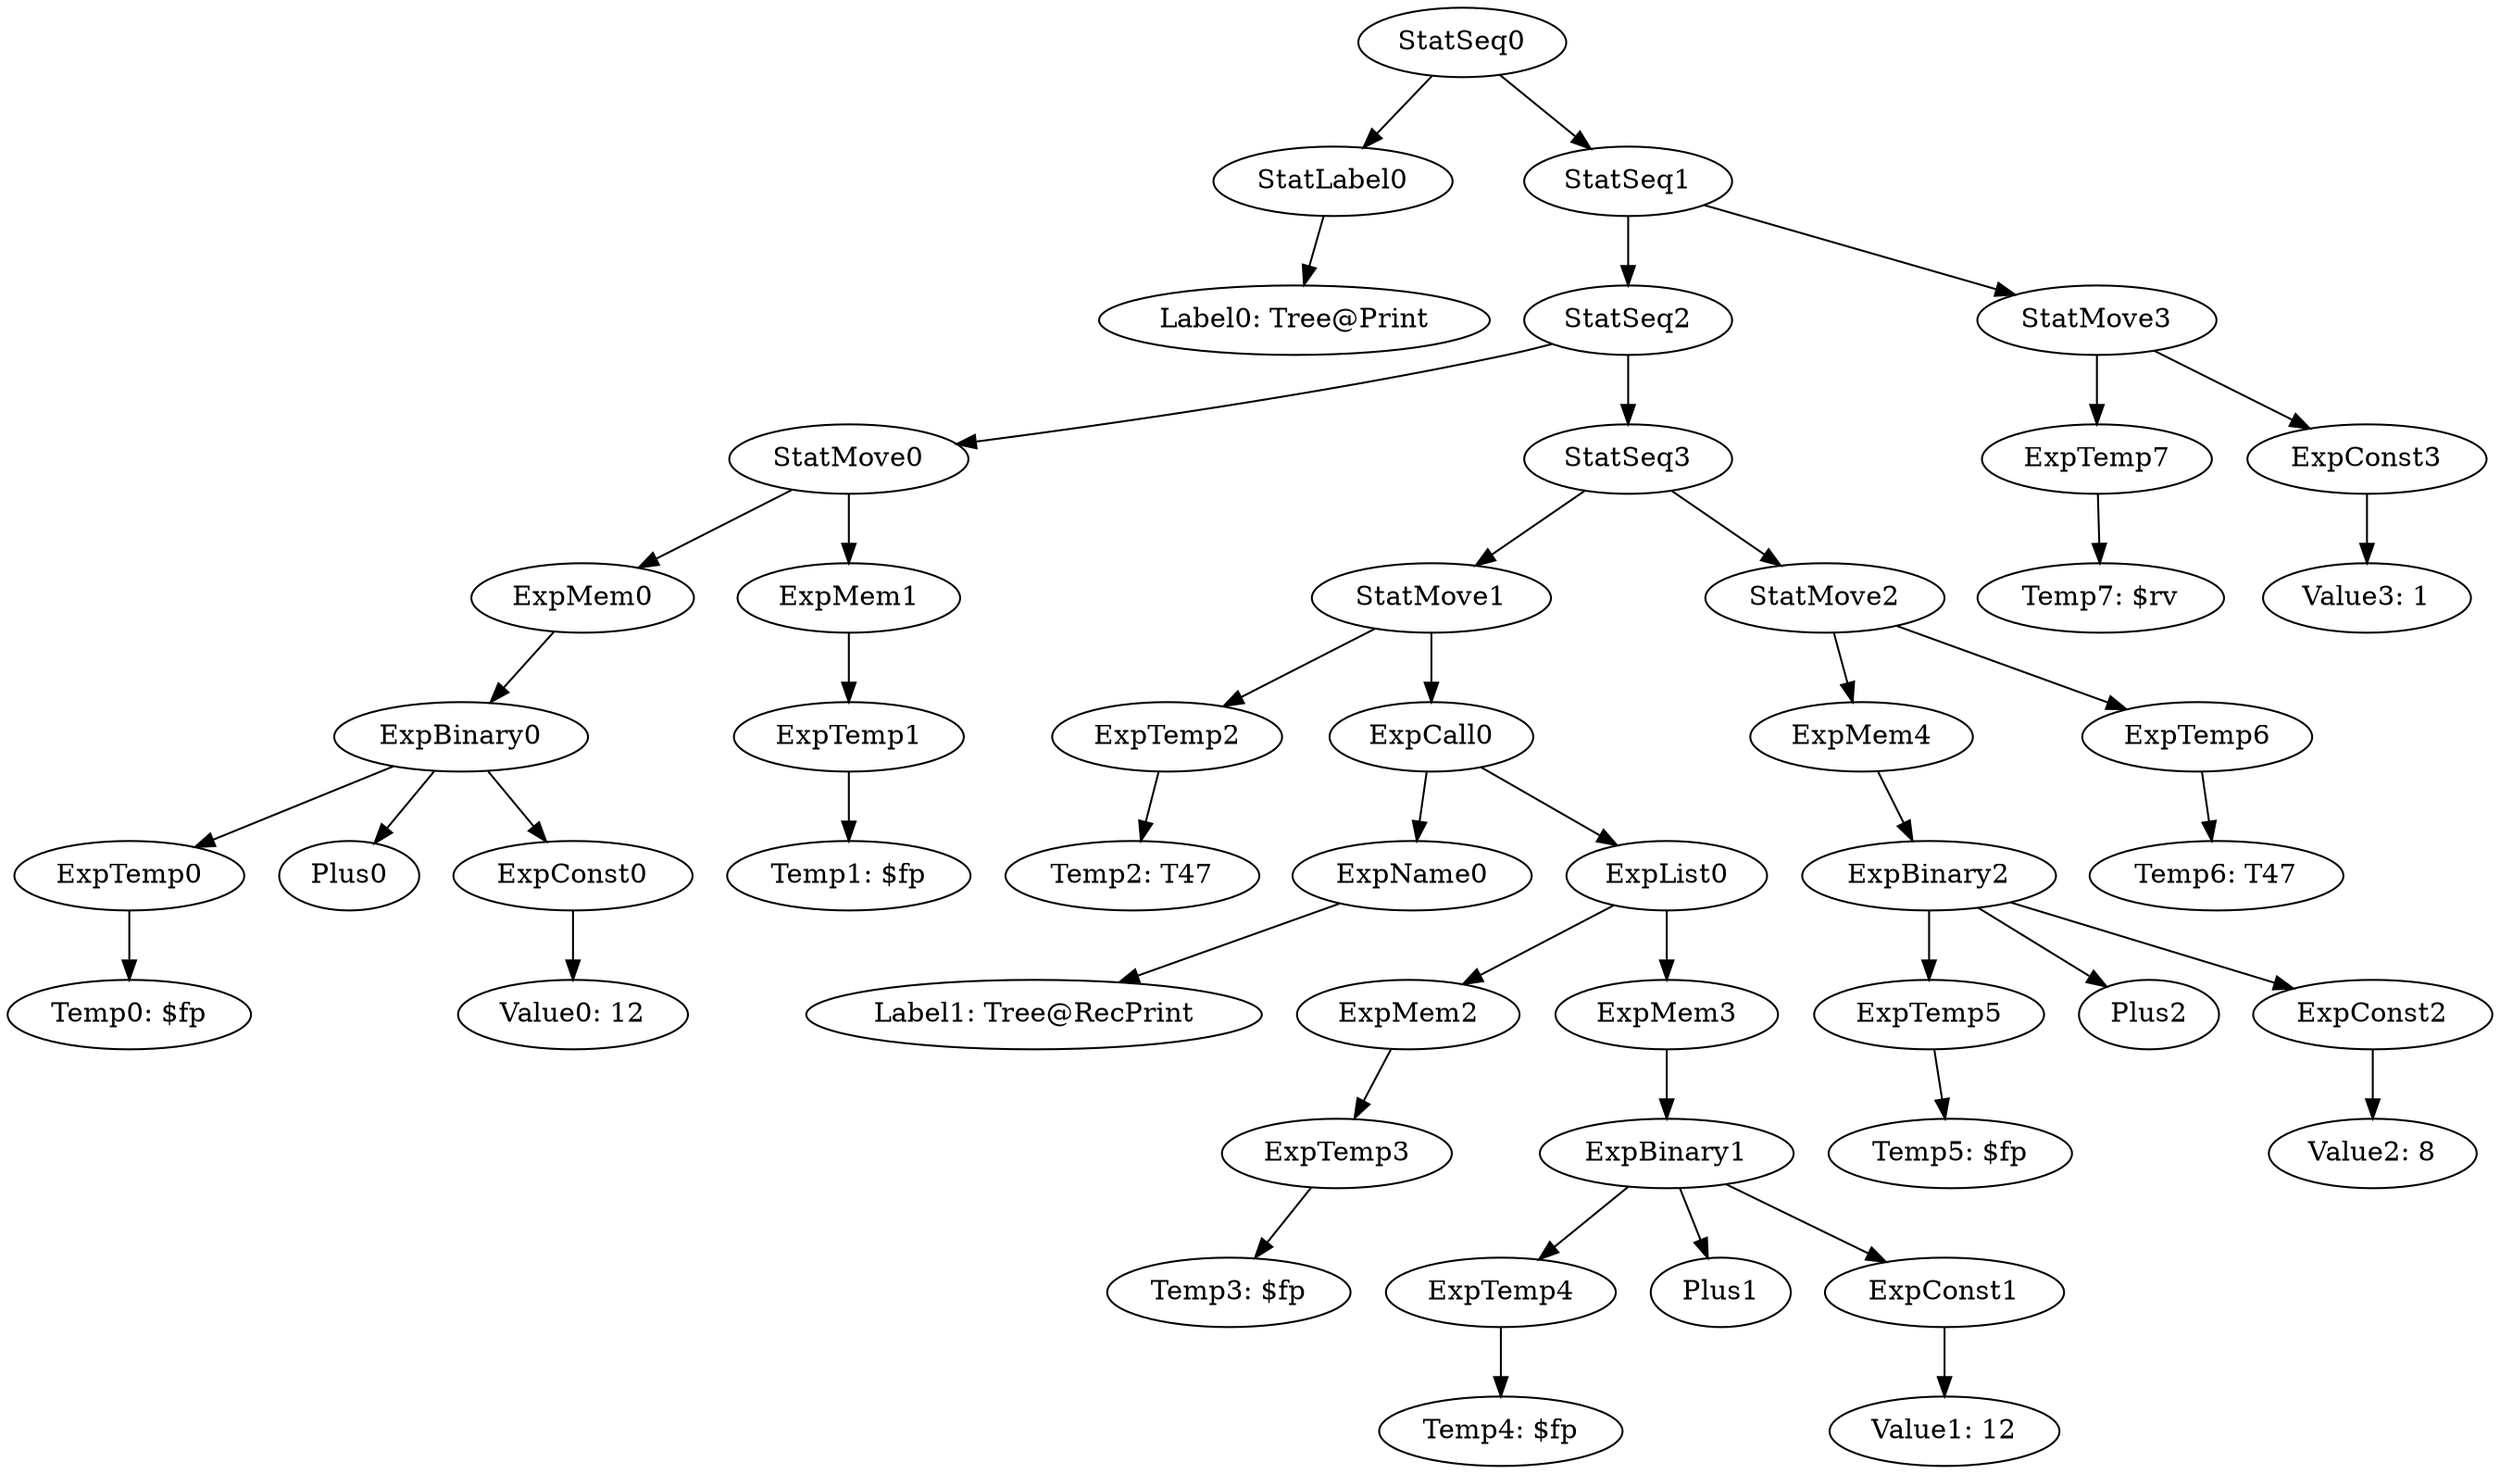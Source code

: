 digraph {
	ordering = out;
	ExpConst3 -> "Value3: 1";
	StatMove3 -> ExpTemp7;
	StatMove3 -> ExpConst3;
	ExpTemp6 -> "Temp6: T47";
	StatMove2 -> ExpMem4;
	StatMove2 -> ExpTemp6;
	ExpConst2 -> "Value2: 8";
	ExpBinary2 -> ExpTemp5;
	ExpBinary2 -> Plus2;
	ExpBinary2 -> ExpConst2;
	StatSeq2 -> StatMove0;
	StatSeq2 -> StatSeq3;
	ExpMem1 -> ExpTemp1;
	ExpConst0 -> "Value0: 12";
	ExpMem0 -> ExpBinary0;
	ExpBinary1 -> ExpTemp4;
	ExpBinary1 -> Plus1;
	ExpBinary1 -> ExpConst1;
	ExpMem3 -> ExpBinary1;
	StatLabel0 -> "Label0: Tree@Print";
	ExpTemp5 -> "Temp5: $fp";
	ExpTemp1 -> "Temp1: $fp";
	StatSeq0 -> StatLabel0;
	StatSeq0 -> StatSeq1;
	ExpTemp3 -> "Temp3: $fp";
	ExpTemp0 -> "Temp0: $fp";
	StatMove0 -> ExpMem0;
	StatMove0 -> ExpMem1;
	StatSeq3 -> StatMove1;
	StatSeq3 -> StatMove2;
	ExpMem4 -> ExpBinary2;
	ExpBinary0 -> ExpTemp0;
	ExpBinary0 -> Plus0;
	ExpBinary0 -> ExpConst0;
	ExpTemp2 -> "Temp2: T47";
	StatMove1 -> ExpTemp2;
	StatMove1 -> ExpCall0;
	StatSeq1 -> StatSeq2;
	StatSeq1 -> StatMove3;
	ExpConst1 -> "Value1: 12";
	ExpName0 -> "Label1: Tree@RecPrint";
	ExpMem2 -> ExpTemp3;
	ExpCall0 -> ExpName0;
	ExpCall0 -> ExpList0;
	ExpTemp7 -> "Temp7: $rv";
	ExpTemp4 -> "Temp4: $fp";
	ExpList0 -> ExpMem2;
	ExpList0 -> ExpMem3;
}

